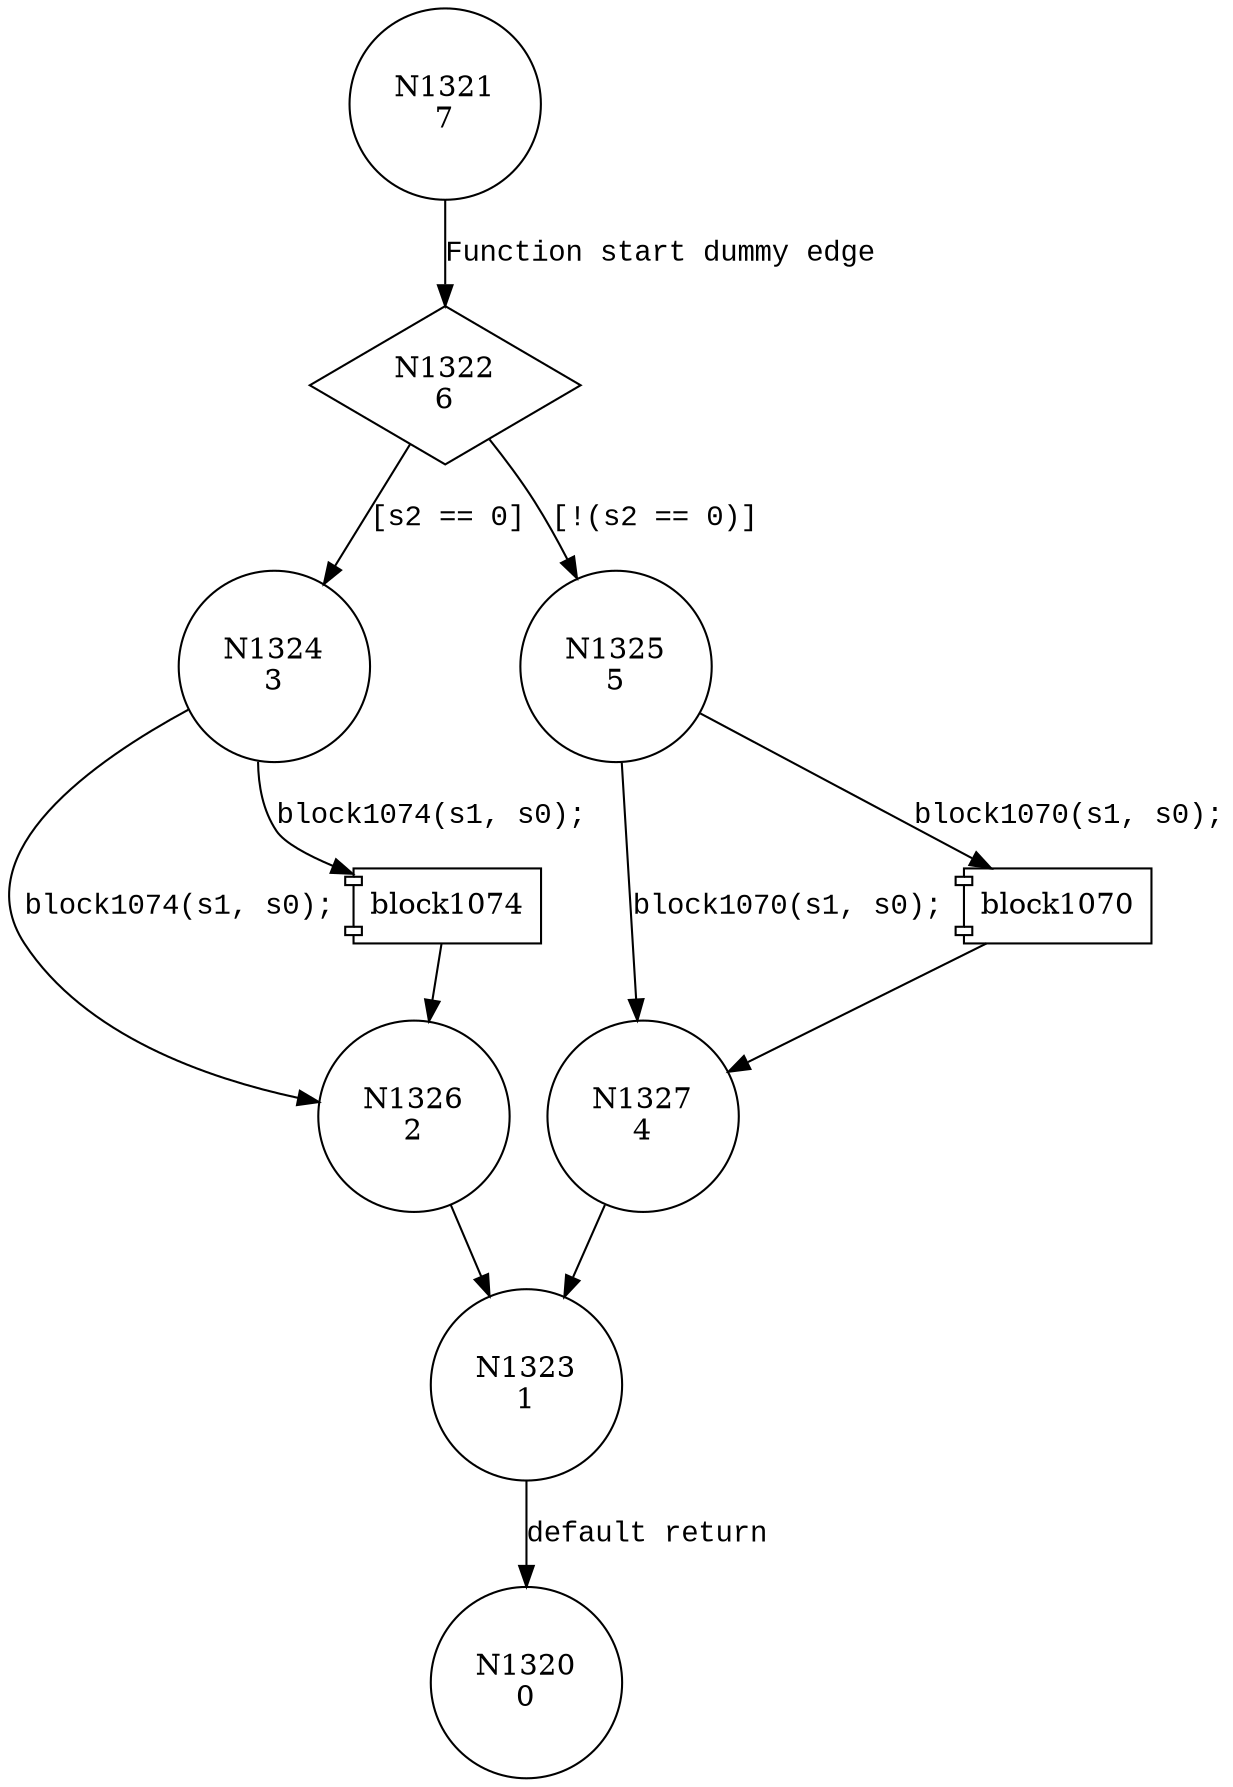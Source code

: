 digraph jump1062 {
1322 [shape="diamond" label="N1322\n6"]
1324 [shape="circle" label="N1324\n3"]
1325 [shape="circle" label="N1325\n5"]
1327 [shape="circle" label="N1327\n4"]
1323 [shape="circle" label="N1323\n1"]
1320 [shape="circle" label="N1320\n0"]
1326 [shape="circle" label="N1326\n2"]
1321 [shape="circle" label="N1321\n7"]
1322 -> 1324 [label="[s2 == 0]" fontname="Courier New"]
1322 -> 1325 [label="[!(s2 == 0)]" fontname="Courier New"]
100198 [shape="component" label="block1070"]
1325 -> 100198 [label="block1070(s1, s0);" fontname="Courier New"]
100198 -> 1327 [label="" fontname="Courier New"]
1325 -> 1327 [label="block1070(s1, s0);" fontname="Courier New"]
1327 -> 1323 [label="" fontname="Courier New"]
1323 -> 1320 [label="default return" fontname="Courier New"]
100199 [shape="component" label="block1074"]
1324 -> 100199 [label="block1074(s1, s0);" fontname="Courier New"]
100199 -> 1326 [label="" fontname="Courier New"]
1324 -> 1326 [label="block1074(s1, s0);" fontname="Courier New"]
1326 -> 1323 [label="" fontname="Courier New"]
1321 -> 1322 [label="Function start dummy edge" fontname="Courier New"]
}